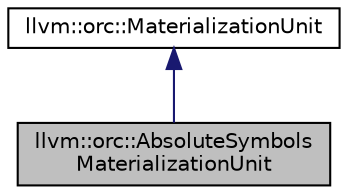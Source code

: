 digraph "llvm::orc::AbsoluteSymbolsMaterializationUnit"
{
 // LATEX_PDF_SIZE
  bgcolor="transparent";
  edge [fontname="Helvetica",fontsize="10",labelfontname="Helvetica",labelfontsize="10"];
  node [fontname="Helvetica",fontsize="10",shape="box"];
  Node1 [label="llvm::orc::AbsoluteSymbols\lMaterializationUnit",height=0.2,width=0.4,color="black", fillcolor="grey75", style="filled", fontcolor="black",tooltip="A MaterializationUnit implementation for pre-existing absolute symbols."];
  Node2 -> Node1 [dir="back",color="midnightblue",fontsize="10",style="solid",fontname="Helvetica"];
  Node2 [label="llvm::orc::MaterializationUnit",height=0.2,width=0.4,color="black",URL="$classllvm_1_1orc_1_1MaterializationUnit.html",tooltip="A MaterializationUnit represents a set of symbol definitions that can be materialized as a group,..."];
}
